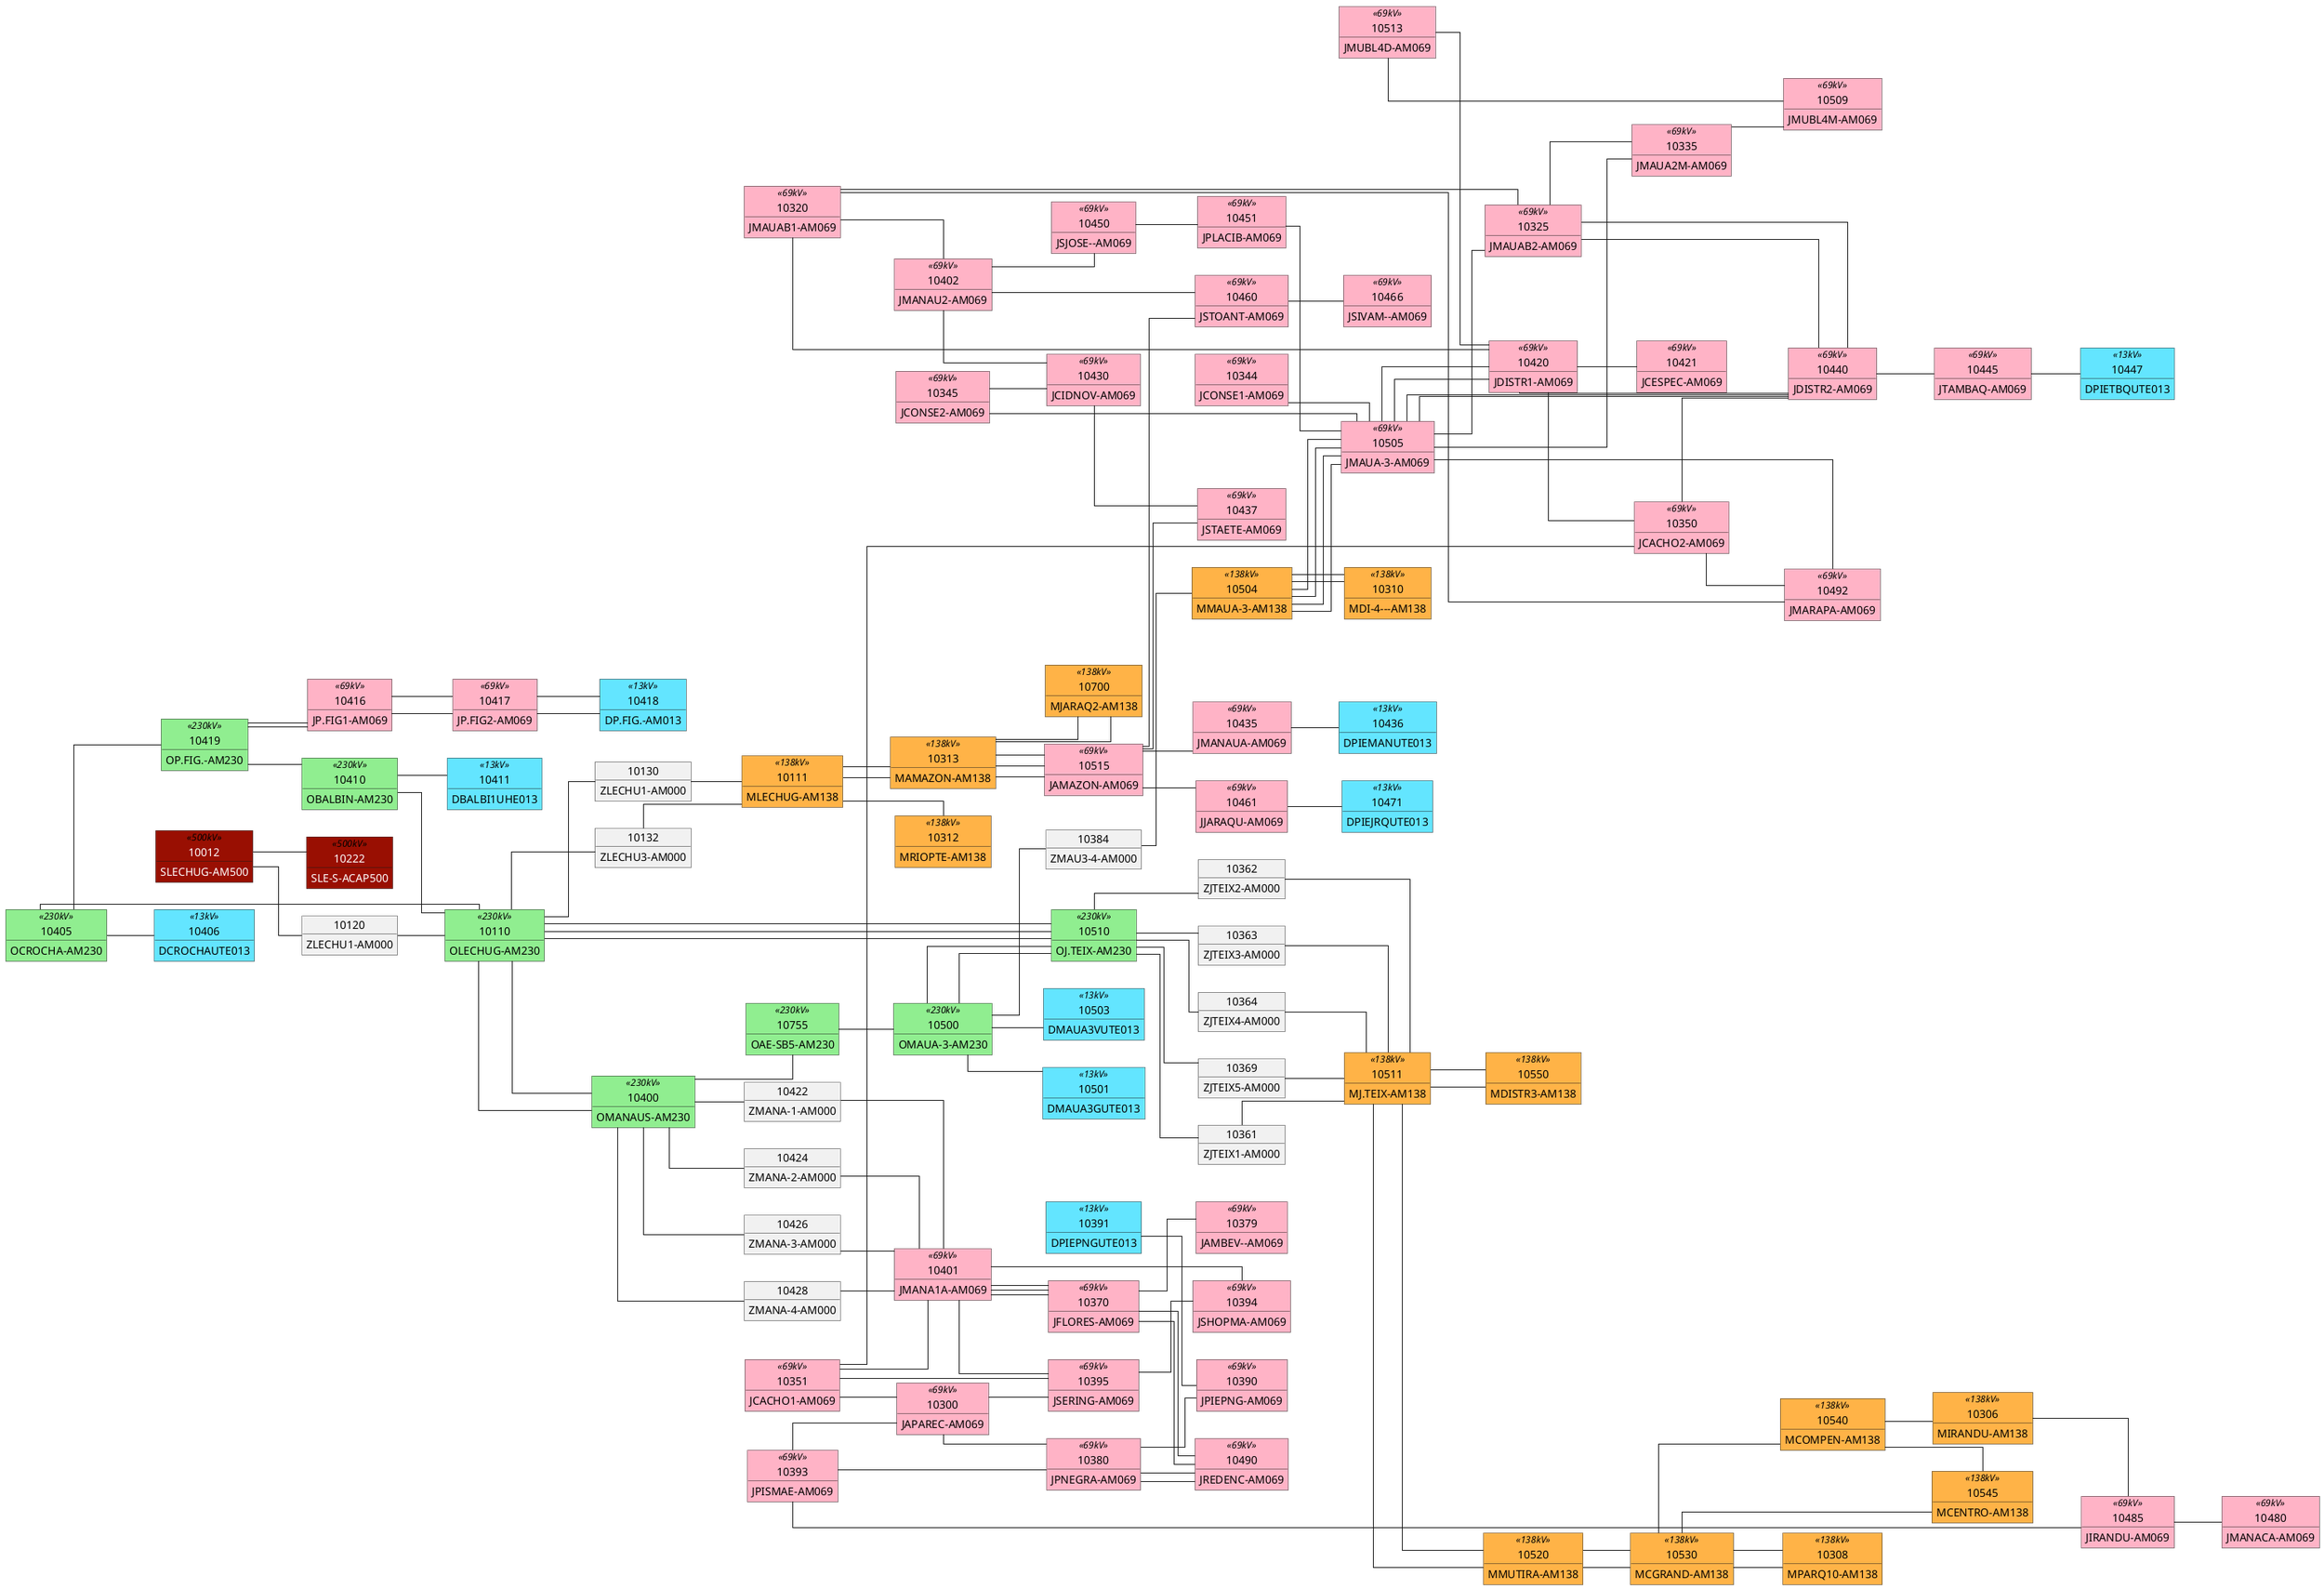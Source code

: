 @startuml Manaus

left to right direction

skinparam linetype polyline
skinparam linetype ortho
skinparam BackgroundColor transparent

skinparam object {
    backgroundColor<<500kV>> #990F02
    FontColor<<500kV>> #FFFFFF
    backgroundColor<<230kV>> #90EE90
    backgroundColor<<138kv>> #FFB347
    backgroundColor<<69kV>>  #FFB3C6
    backgroundColor<<13kV>>  #63E5FF
}

object 10012 <<500kV>> {
    SLECHUG-AM500
    }
object 10110 <<230kV>> {
    OLECHUG-AM230
    }
object 10111 <<138kV>> {
    MLECHUG-AM138
    }
object 10120 {
    ZLECHU1-AM000
    }
object 10130 {
    ZLECHU1-AM000
    }
object 10132 {
    ZLECHU3-AM000
    }
object 10222 <<500kV>> {
    SLE-S-ACAP500
    }
object 10300 <<69kV>> {
    JAPAREC-AM069
    }
object 10306 <<138kV>> {
    MIRANDU-AM138
    }
object 10308 <<138kV>> {
    MPARQ10-AM138
    }
object 10310 <<138kV>> {
    MDI-4---AM138
    }
object 10312 <<138kV>> {
    MRIOPTE-AM138
    }
object 10313 <<138kV>> {
    MAMAZON-AM138
    }
object 10320 <<69kV>> {
    JMAUAB1-AM069
    }
object 10325 <<69kV>> {
    JMAUAB2-AM069
    }
object 10335 <<69kV>> {
    JMAUA2M-AM069
    }
object 10344 <<69kV>> {
    JCONSE1-AM069
    }
object 10345 <<69kV>> {
    JCONSE2-AM069
    }
object 10350 <<69kV>> {
    JCACHO2-AM069
    }
object 10351 <<69kV>> {
    JCACHO1-AM069
    }
object 10361 {
    ZJTEIX1-AM000
    }
object 10362 {
    ZJTEIX2-AM000
    }
object 10363 {
    ZJTEIX3-AM000
    }
object 10364 {
    ZJTEIX4-AM000
    }
object 10369 {
    ZJTEIX5-AM000
    }
object 10370 <<69kV>> {
    JFLORES-AM069
    }
object 10379 <<69kV>> {
    JAMBEV--AM069
    }
object 10380 <<69kV>> {
    JPNEGRA-AM069
    }
object 10384 {
    ZMAU3-4-AM000
    }
object 10390 <<69kV>> {
    JPIEPNG-AM069
    }
object 10391 <<13kV>> {
    DPIEPNGUTE013
    }
object 10393 <<69kV>> {
    JPISMAE-AM069
    }
object 10394 <<69kV>> {
    JSHOPMA-AM069
    }
object 10395 <<69kV>> {
    JSERING-AM069
    }
object 10400 <<230kV>> {
    OMANAUS-AM230
    }
object 10401 <<69kV>> {
    JMANA1A-AM069
    }
object 10402 <<69kV>> {
    JMANAU2-AM069
    }
object 10405 <<230kV>> {
    OCROCHA-AM230
    }
object 10406 <<13kV>> {
    DCROCHAUTE013
    }
object 10410 <<230kV>> {
    OBALBIN-AM230
    }
object 10411 <<13kV>> {
    DBALBI1UHE013
    }
object 10416 <<69kV>> {
    JP.FIG1-AM069
    }
object 10417 <<69kV>> {
    JP.FIG2-AM069
    }
object 10418 <<13kV>> {
    DP.FIG.-AM013
    }
object 10419 <<230kV>> {
    OP.FIG.-AM230
    }
object 10420 <<69kV>> {
    JDISTR1-AM069
    }
object 10421 <<69kV>> {
    JCESPEC-AM069
    }
object 10422 {
    ZMANA-1-AM000
    }
object 10424 {
    ZMANA-2-AM000
    }
object 10426 {
    ZMANA-3-AM000
    }
object 10428 {
    ZMANA-4-AM000
    }
object 10430 <<69kV>> {
    JCIDNOV-AM069
    }
object 10435 <<69kV>> {
    JMANAUA-AM069
    }
object 10436 <<13kV>> {
DPIEMANUTE013
    }
object 10437 <<69kV>> {
    JSTAETE-AM069
    }
object 10440 <<69kV>> {
    JDISTR2-AM069
    }
object 10445 <<69kV>> {
    JTAMBAQ-AM069
    }
object 10447 <<13kV>> {
DPIETBQUTE013
    }
object 10450 <<69kV>> {
    JSJOSE--AM069
    }
object 10451 <<69kV>> {
    JPLACIB-AM069
    }
object 10460 <<69kV>> {
    JSTOANT-AM069
    }
object 10461 <<69kV>> {
    JJARAQU-AM069
    }
object 10466 <<69kV>> {
    JSIVAM--AM069
    }
object 10471 <<13kV>> {
DPIEJRQUTE013
    }
object 10480 <<69kV>> {
    JMANACA-AM069
    }
object 10485 <<69kV>> {
    JIRANDU-AM069
    }
object 10490 <<69kV>> {
    JREDENC-AM069
    }
object 10492 <<69kV>> {
    JMARAPA-AM069
    }
object 10500 <<230kV>> {
    OMAUA-3-AM230
    }
object 10501 <<13kV>> {
    DMAUA3GUTE013
    }
object 10503 <<13kV>> {
    DMAUA3VUTE013
    }
object 10504 <<138kV>> {
    MMAUA-3-AM138
    }
object 10505 <<69kV>> {
    JMAUA-3-AM069
    }
object 10509 <<69kV>> {
    JMUBL4M-AM069
    }
object 10510 <<230kV>> {
    OJ.TEIX-AM230
    }
object 10511 <<138kV>> {
    MJ.TEIX-AM138
    }
object 10513 <<69kV>> {
    JMUBL4D-AM069
    }
object 10515 <<69kV>> {
    JAMAZON-AM069
    }
object 10520 <<138kV>> {
    MMUTIRA-AM138
    }
object 10530 <<138kV>> {
    MCGRAND-AM138
    }
object 10540 <<138kV>> {
    MCOMPEN-AM138
    }
object 10545 <<138kV>> {
    MCENTRO-AM138
    }
object 10550 <<138kV>> {
    MDISTR3-AM138
    }
object 10700 <<138kV>> {
    MJARAQ2-AM138
    }
object 10755 <<230kV>> {
    OAE-SB5-AM230
    }
10012 -- 10120
10012 -- 10222
10110 -- 10130
10110 -- 10132
10110 -- 10400
10110 -- 10400
10110 -- 10510
10110 -- 10510
10110 -- 10510
10111 -- 10312
10111 -- 10313
10111 -- 10313
10120 -- 10110
10130 -- 10111
10132 -- 10111
10300 -- 10380
10300 -- 10395
10306 -- 10485
10313 -- 10515
10313 -- 10515
10313 -- 10515
10313 -- 10700
10313 -- 10700
10320 -- 10325
10320 -- 10402
10320 -- 10420
10320 -- 10492
10325 -- 10335
10325 -- 10440
10325 -- 10440
10335 -- 10505
10335 -- 10509
10344 -- 10505
10345 -- 10430
10345 -- 10505
10350 -- 10440
10350 -- 10492
10351 -- 10300
10351 -- 10350
10351 -- 10395
10351 -- 10401
10361 -- 10511
10362 -- 10511
10363 -- 10511
10364 -- 10511
10369 -- 10511
10370 -- 10379
10370 -- 10490
10370 -- 10490
10380 -- 10390
10380 -- 10490
10380 -- 10490
10384 -- 10504
10391 -- 10390
10393 -- 10300
10393 -- 10380
10393 -- 10485
10395 -- 10394
10400 -- 10422
10400 -- 10424
10400 -- 10426
10400 -- 10428
10400 -- 10755
10401 -- 10370
10401 -- 10370
10401 -- 10370
10401 -- 10394
10401 -- 10395
10402 -- 10430
10402 -- 10450
10402 -- 10460
10405 -- 10110
10405 -- 10406
10405 -- 10419
10410 -- 10110
10410 -- 10411
10416 -- 10417
10416 -- 10417
10417 -- 10418
10417 -- 10418
10419 -- 10410
10419 -- 10416
10419 -- 10416
10420 -- 10350
10420 -- 10421
10420 -- 10440
10422 -- 10401
10424 -- 10401
10426 -- 10401
10428 -- 10401
10430 -- 10437
10435 -- 10436
10440 -- 10445
10440 -- 10505
10440 -- 10505
10445 -- 10447
10450 -- 10451
10451 -- 10505
10460 -- 10466
10461 -- 10471
10485 -- 10480
10500 -- 10384
10500 -- 10501
10500 -- 10503
10500 -- 10510
10500 -- 10510
10504 -- 10310
10504 -- 10310
10504 -- 10505
10504 -- 10505
10504 -- 10505
10504 -- 10505
10505 -- 10325
10505 -- 10420
10505 -- 10420
10505 -- 10492
10510 -- 10361
10510 -- 10362
10510 -- 10363
10510 -- 10364
10510 -- 10369
10511 -- 10520
10511 -- 10520
10511 -- 10550
10511 -- 10550
10513 -- 10420
10513 -- 10509
10515 -- 10435
10515 -- 10437
10515 -- 10460
10515 -- 10461
10520 -- 10530
10520 -- 10530
10530 -- 10308
10530 -- 10308
10530 -- 10540
10530 -- 10545
10540 -- 10306
10540 -- 10545
10755 -- 10500
@enduml